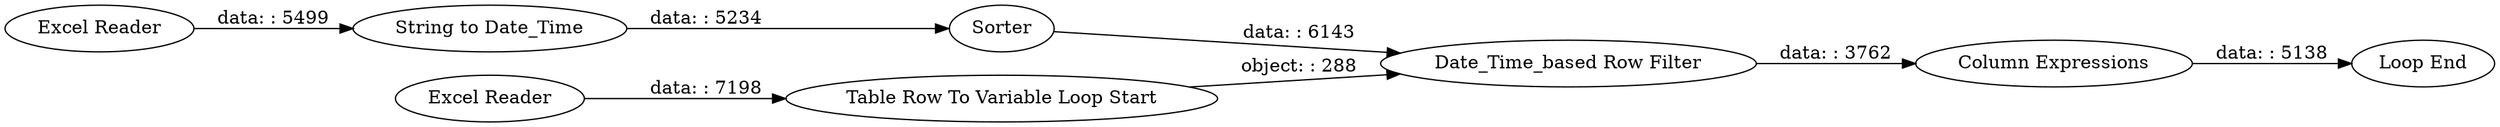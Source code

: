 digraph {
	"3143812590519116301_12" [label="Table Row To Variable Loop Start"]
	"3143812590519116301_14" [label=Sorter]
	"3143812590519116301_10" [label="Excel Reader"]
	"3143812590519116301_16" [label="Loop End"]
	"3143812590519116301_11" [label="Excel Reader"]
	"3143812590519116301_15" [label="Column Expressions"]
	"3143812590519116301_4" [label="String to Date_Time"]
	"3143812590519116301_2" [label="Date_Time_based Row Filter"]
	"3143812590519116301_15" -> "3143812590519116301_16" [label="data: : 5138"]
	"3143812590519116301_2" -> "3143812590519116301_15" [label="data: : 3762"]
	"3143812590519116301_11" -> "3143812590519116301_4" [label="data: : 5499"]
	"3143812590519116301_14" -> "3143812590519116301_2" [label="data: : 6143"]
	"3143812590519116301_12" -> "3143812590519116301_2" [label="object: : 288"]
	"3143812590519116301_10" -> "3143812590519116301_12" [label="data: : 7198"]
	"3143812590519116301_4" -> "3143812590519116301_14" [label="data: : 5234"]
	rankdir=LR
}
